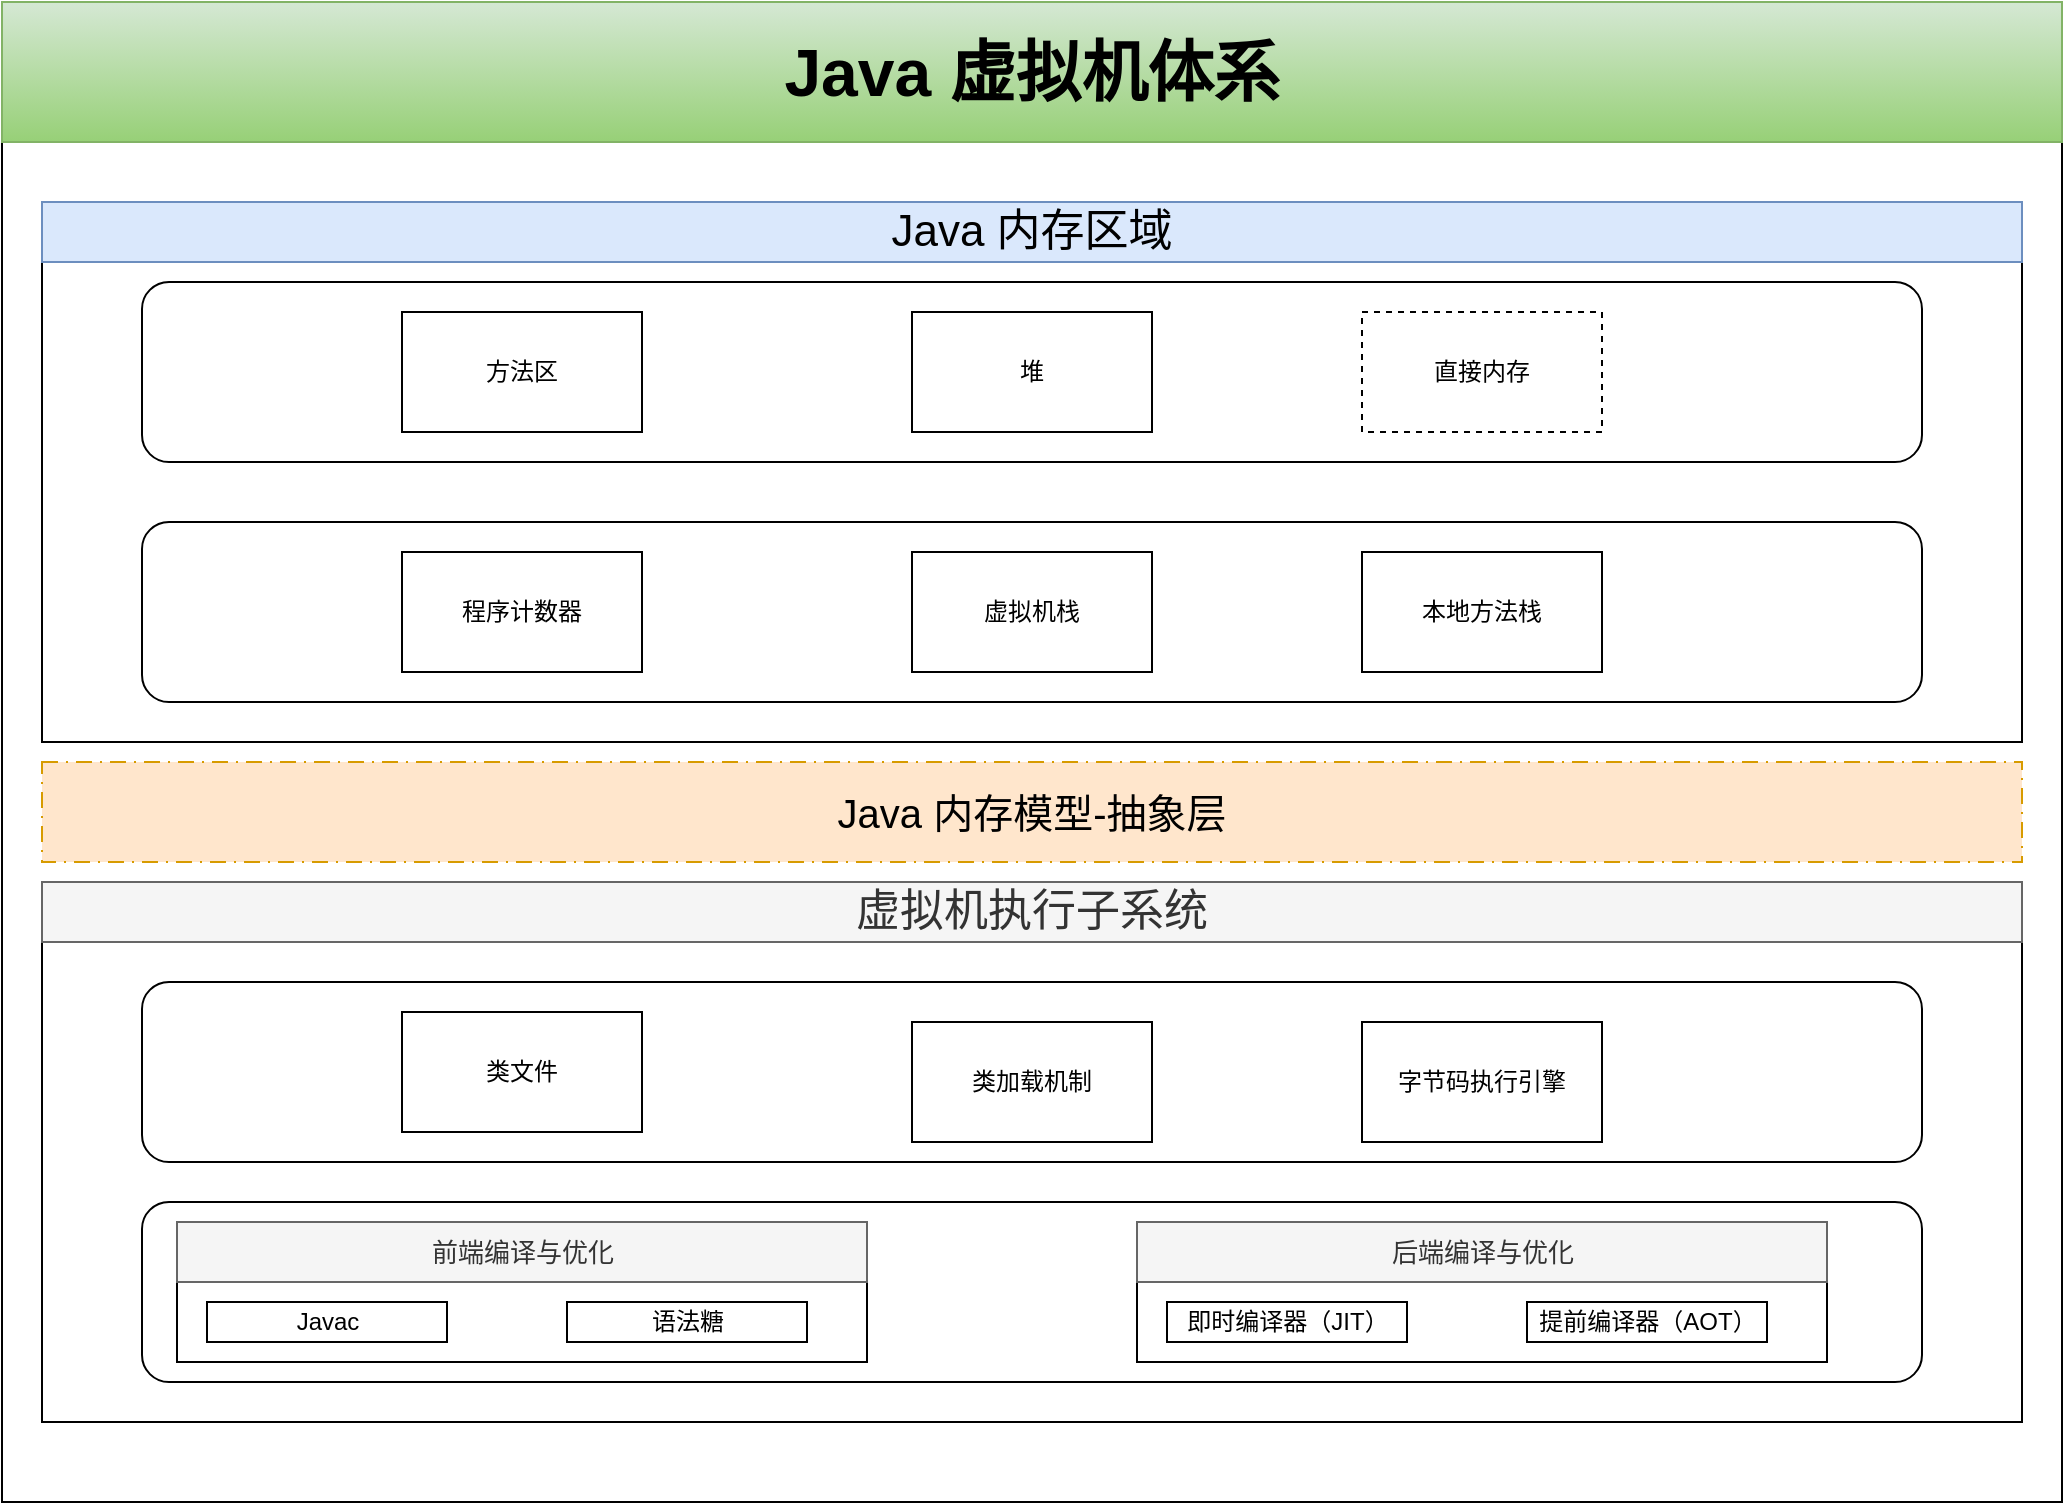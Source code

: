 <mxfile version="28.2.7">
  <diagram name="第 1 页" id="rwvQUU1VZDa14L-n3xem">
    <mxGraphModel dx="1722" dy="926" grid="1" gridSize="10" guides="1" tooltips="1" connect="1" arrows="1" fold="1" page="1" pageScale="1" pageWidth="3300" pageHeight="4681" math="0" shadow="0">
      <root>
        <mxCell id="0" />
        <mxCell id="1" parent="0" />
        <mxCell id="N1VtvyNJMN4kxWVESvQm-2" value="" style="rounded=0;whiteSpace=wrap;html=1;" vertex="1" parent="1">
          <mxGeometry x="160" y="20" width="1030" height="750" as="geometry" />
        </mxCell>
        <mxCell id="N1VtvyNJMN4kxWVESvQm-3" value="&lt;b style=&quot;&quot;&gt;&lt;font style=&quot;font-size: 33px;&quot;&gt;Java 虚拟机体系&lt;/font&gt;&lt;/b&gt;" style="text;html=1;align=center;verticalAlign=middle;whiteSpace=wrap;rounded=0;labelBackgroundColor=none;textShadow=0;fillColor=#d5e8d4;strokeColor=#82b366;gradientColor=#97d077;" vertex="1" parent="1">
          <mxGeometry x="160" y="20" width="1030" height="70" as="geometry" />
        </mxCell>
        <mxCell id="N1VtvyNJMN4kxWVESvQm-5" value="" style="rounded=0;whiteSpace=wrap;html=1;" vertex="1" parent="1">
          <mxGeometry x="180" y="120" width="990" height="270" as="geometry" />
        </mxCell>
        <mxCell id="N1VtvyNJMN4kxWVESvQm-6" value="&lt;font style=&quot;font-size: 22px;&quot;&gt;Java 内存区域&lt;/font&gt;" style="text;html=1;align=center;verticalAlign=middle;whiteSpace=wrap;rounded=0;labelBackgroundColor=none;textShadow=0;fillColor=#dae8fc;strokeColor=#6c8ebf;" vertex="1" parent="1">
          <mxGeometry x="180" y="120" width="990" height="30" as="geometry" />
        </mxCell>
        <mxCell id="N1VtvyNJMN4kxWVESvQm-8" value="&lt;font style=&quot;font-size: 20px;&quot;&gt;Java 内存模型-抽象层&lt;/font&gt;" style="rounded=0;whiteSpace=wrap;html=1;dashed=1;dashPattern=8 4 1 4;labelBackgroundColor=none;fillColor=#ffe6cc;strokeColor=#d79b00;" vertex="1" parent="1">
          <mxGeometry x="180" y="400" width="990" height="50" as="geometry" />
        </mxCell>
        <mxCell id="N1VtvyNJMN4kxWVESvQm-9" value="" style="rounded=0;whiteSpace=wrap;html=1;" vertex="1" parent="1">
          <mxGeometry x="180" y="460" width="990" height="270" as="geometry" />
        </mxCell>
        <mxCell id="N1VtvyNJMN4kxWVESvQm-10" value="&lt;font style=&quot;font-size: 22px;&quot;&gt;虚拟机执行子系统&lt;/font&gt;" style="text;html=1;align=center;verticalAlign=middle;whiteSpace=wrap;rounded=0;labelBackgroundColor=none;textShadow=0;fillColor=#f5f5f5;fontColor=#333333;strokeColor=#666666;" vertex="1" parent="1">
          <mxGeometry x="180" y="460" width="990" height="30" as="geometry" />
        </mxCell>
        <mxCell id="N1VtvyNJMN4kxWVESvQm-11" value="" style="rounded=1;whiteSpace=wrap;html=1;" vertex="1" parent="1">
          <mxGeometry x="230" y="280" width="890" height="90" as="geometry" />
        </mxCell>
        <mxCell id="N1VtvyNJMN4kxWVESvQm-12" value="程序计数器" style="rounded=0;whiteSpace=wrap;html=1;" vertex="1" parent="1">
          <mxGeometry x="360" y="295" width="120" height="60" as="geometry" />
        </mxCell>
        <mxCell id="N1VtvyNJMN4kxWVESvQm-13" value="虚拟机栈" style="rounded=0;whiteSpace=wrap;html=1;" vertex="1" parent="1">
          <mxGeometry x="615" y="295" width="120" height="60" as="geometry" />
        </mxCell>
        <mxCell id="N1VtvyNJMN4kxWVESvQm-15" value="" style="rounded=1;whiteSpace=wrap;html=1;" vertex="1" parent="1">
          <mxGeometry x="230" y="160" width="890" height="90" as="geometry" />
        </mxCell>
        <mxCell id="N1VtvyNJMN4kxWVESvQm-16" value="本地方法栈" style="rounded=0;whiteSpace=wrap;html=1;" vertex="1" parent="1">
          <mxGeometry x="840" y="295" width="120" height="60" as="geometry" />
        </mxCell>
        <mxCell id="N1VtvyNJMN4kxWVESvQm-17" value="方法区" style="rounded=0;whiteSpace=wrap;html=1;" vertex="1" parent="1">
          <mxGeometry x="360" y="175" width="120" height="60" as="geometry" />
        </mxCell>
        <mxCell id="N1VtvyNJMN4kxWVESvQm-26" value="" style="rounded=1;whiteSpace=wrap;html=1;" vertex="1" parent="1">
          <mxGeometry x="230" y="510" width="890" height="90" as="geometry" />
        </mxCell>
        <mxCell id="N1VtvyNJMN4kxWVESvQm-18" value="堆" style="rounded=0;whiteSpace=wrap;html=1;" vertex="1" parent="1">
          <mxGeometry x="615" y="175" width="120" height="60" as="geometry" />
        </mxCell>
        <mxCell id="N1VtvyNJMN4kxWVESvQm-19" value="直接内存" style="rounded=0;whiteSpace=wrap;html=1;fillColor=default;dashed=1;" vertex="1" parent="1">
          <mxGeometry x="840" y="175" width="120" height="60" as="geometry" />
        </mxCell>
        <mxCell id="N1VtvyNJMN4kxWVESvQm-21" value="类文件" style="rounded=0;whiteSpace=wrap;html=1;" vertex="1" parent="1">
          <mxGeometry x="360" y="525" width="120" height="60" as="geometry" />
        </mxCell>
        <mxCell id="N1VtvyNJMN4kxWVESvQm-22" value="类加载机制" style="rounded=0;whiteSpace=wrap;html=1;" vertex="1" parent="1">
          <mxGeometry x="615" y="530" width="120" height="60" as="geometry" />
        </mxCell>
        <mxCell id="N1VtvyNJMN4kxWVESvQm-23" value="字节码执行引擎" style="rounded=0;whiteSpace=wrap;html=1;" vertex="1" parent="1">
          <mxGeometry x="840" y="530" width="120" height="60" as="geometry" />
        </mxCell>
        <mxCell id="N1VtvyNJMN4kxWVESvQm-25" style="edgeStyle=orthogonalEdgeStyle;rounded=0;orthogonalLoop=1;jettySize=auto;html=1;exitX=0.5;exitY=1;exitDx=0;exitDy=0;" edge="1" parent="1" source="N1VtvyNJMN4kxWVESvQm-23" target="N1VtvyNJMN4kxWVESvQm-23">
          <mxGeometry relative="1" as="geometry" />
        </mxCell>
        <mxCell id="N1VtvyNJMN4kxWVESvQm-27" value="" style="rounded=1;whiteSpace=wrap;html=1;" vertex="1" parent="1">
          <mxGeometry x="230" y="620" width="890" height="90" as="geometry" />
        </mxCell>
        <mxCell id="N1VtvyNJMN4kxWVESvQm-34" value="" style="rounded=0;whiteSpace=wrap;html=1;" vertex="1" parent="1">
          <mxGeometry x="247.5" y="630" width="345" height="70" as="geometry" />
        </mxCell>
        <mxCell id="N1VtvyNJMN4kxWVESvQm-35" value="&lt;span style=&quot;font-size: 13px;&quot;&gt;前端编译与优化&lt;/span&gt;" style="text;html=1;align=center;verticalAlign=middle;whiteSpace=wrap;rounded=0;labelBackgroundColor=none;textShadow=0;fillColor=#f5f5f5;fontColor=#333333;strokeColor=#666666;" vertex="1" parent="1">
          <mxGeometry x="247.5" y="630" width="345" height="30" as="geometry" />
        </mxCell>
        <mxCell id="N1VtvyNJMN4kxWVESvQm-28" value="Javac" style="rounded=0;whiteSpace=wrap;html=1;" vertex="1" parent="1">
          <mxGeometry x="262.5" y="670" width="120" height="20" as="geometry" />
        </mxCell>
        <mxCell id="N1VtvyNJMN4kxWVESvQm-36" value="语法糖" style="rounded=0;whiteSpace=wrap;html=1;" vertex="1" parent="1">
          <mxGeometry x="442.5" y="670" width="120" height="20" as="geometry" />
        </mxCell>
        <mxCell id="N1VtvyNJMN4kxWVESvQm-37" value="" style="rounded=0;whiteSpace=wrap;html=1;" vertex="1" parent="1">
          <mxGeometry x="727.5" y="630" width="345" height="70" as="geometry" />
        </mxCell>
        <mxCell id="N1VtvyNJMN4kxWVESvQm-38" value="&lt;span style=&quot;font-size: 13px;&quot;&gt;后端编译与优化&lt;/span&gt;" style="text;html=1;align=center;verticalAlign=middle;whiteSpace=wrap;rounded=0;labelBackgroundColor=none;textShadow=0;fillColor=#f5f5f5;fontColor=#333333;strokeColor=#666666;" vertex="1" parent="1">
          <mxGeometry x="727.5" y="630" width="345" height="30" as="geometry" />
        </mxCell>
        <mxCell id="N1VtvyNJMN4kxWVESvQm-39" value="即时编译器（JIT）" style="rounded=0;whiteSpace=wrap;html=1;" vertex="1" parent="1">
          <mxGeometry x="742.5" y="670" width="120" height="20" as="geometry" />
        </mxCell>
        <mxCell id="N1VtvyNJMN4kxWVESvQm-40" value="提前编译器（AOT）" style="rounded=0;whiteSpace=wrap;html=1;" vertex="1" parent="1">
          <mxGeometry x="922.5" y="670" width="120" height="20" as="geometry" />
        </mxCell>
      </root>
    </mxGraphModel>
  </diagram>
</mxfile>
